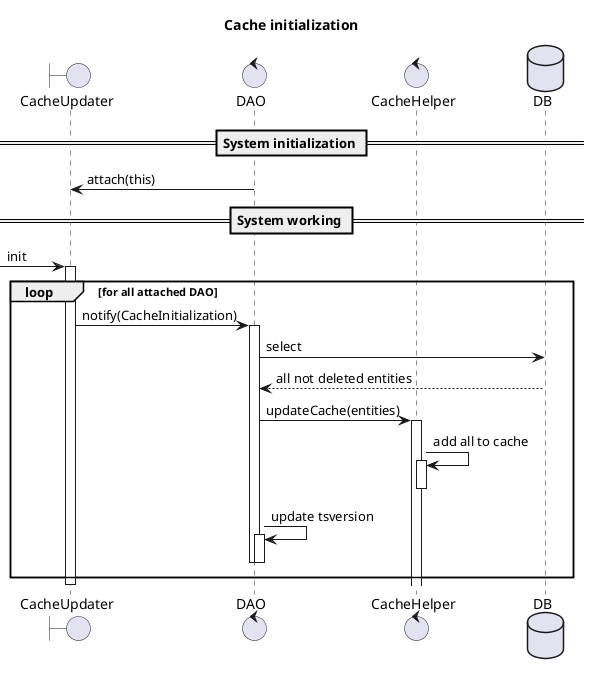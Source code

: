 @startuml

title: Cache initialization

boundary CacheUpdater
control DAO
control CacheHelper
database DB

== System initialization ==

DAO -> CacheUpdater: attach(this)

== System working ==

[-> CacheUpdater: init
activate CacheUpdater

loop for all attached DAO
    CacheUpdater -> DAO: notify(CacheInitialization)
    activate DAO
    DAO -> DB: select
    DAO <-- DB: all not deleted entities
    DAO -> CacheHelper: updateCache(entities)
    activate CacheHelper

    CacheHelper -> CacheHelper: add all to cache
    activate CacheHelper
    deactivate CacheHelper

    DAO -> DAO: update tsversion
    activate DAO
    deactivate DAO
    deactivate DAO

end

deactivate CacheUpdater


@enduml
